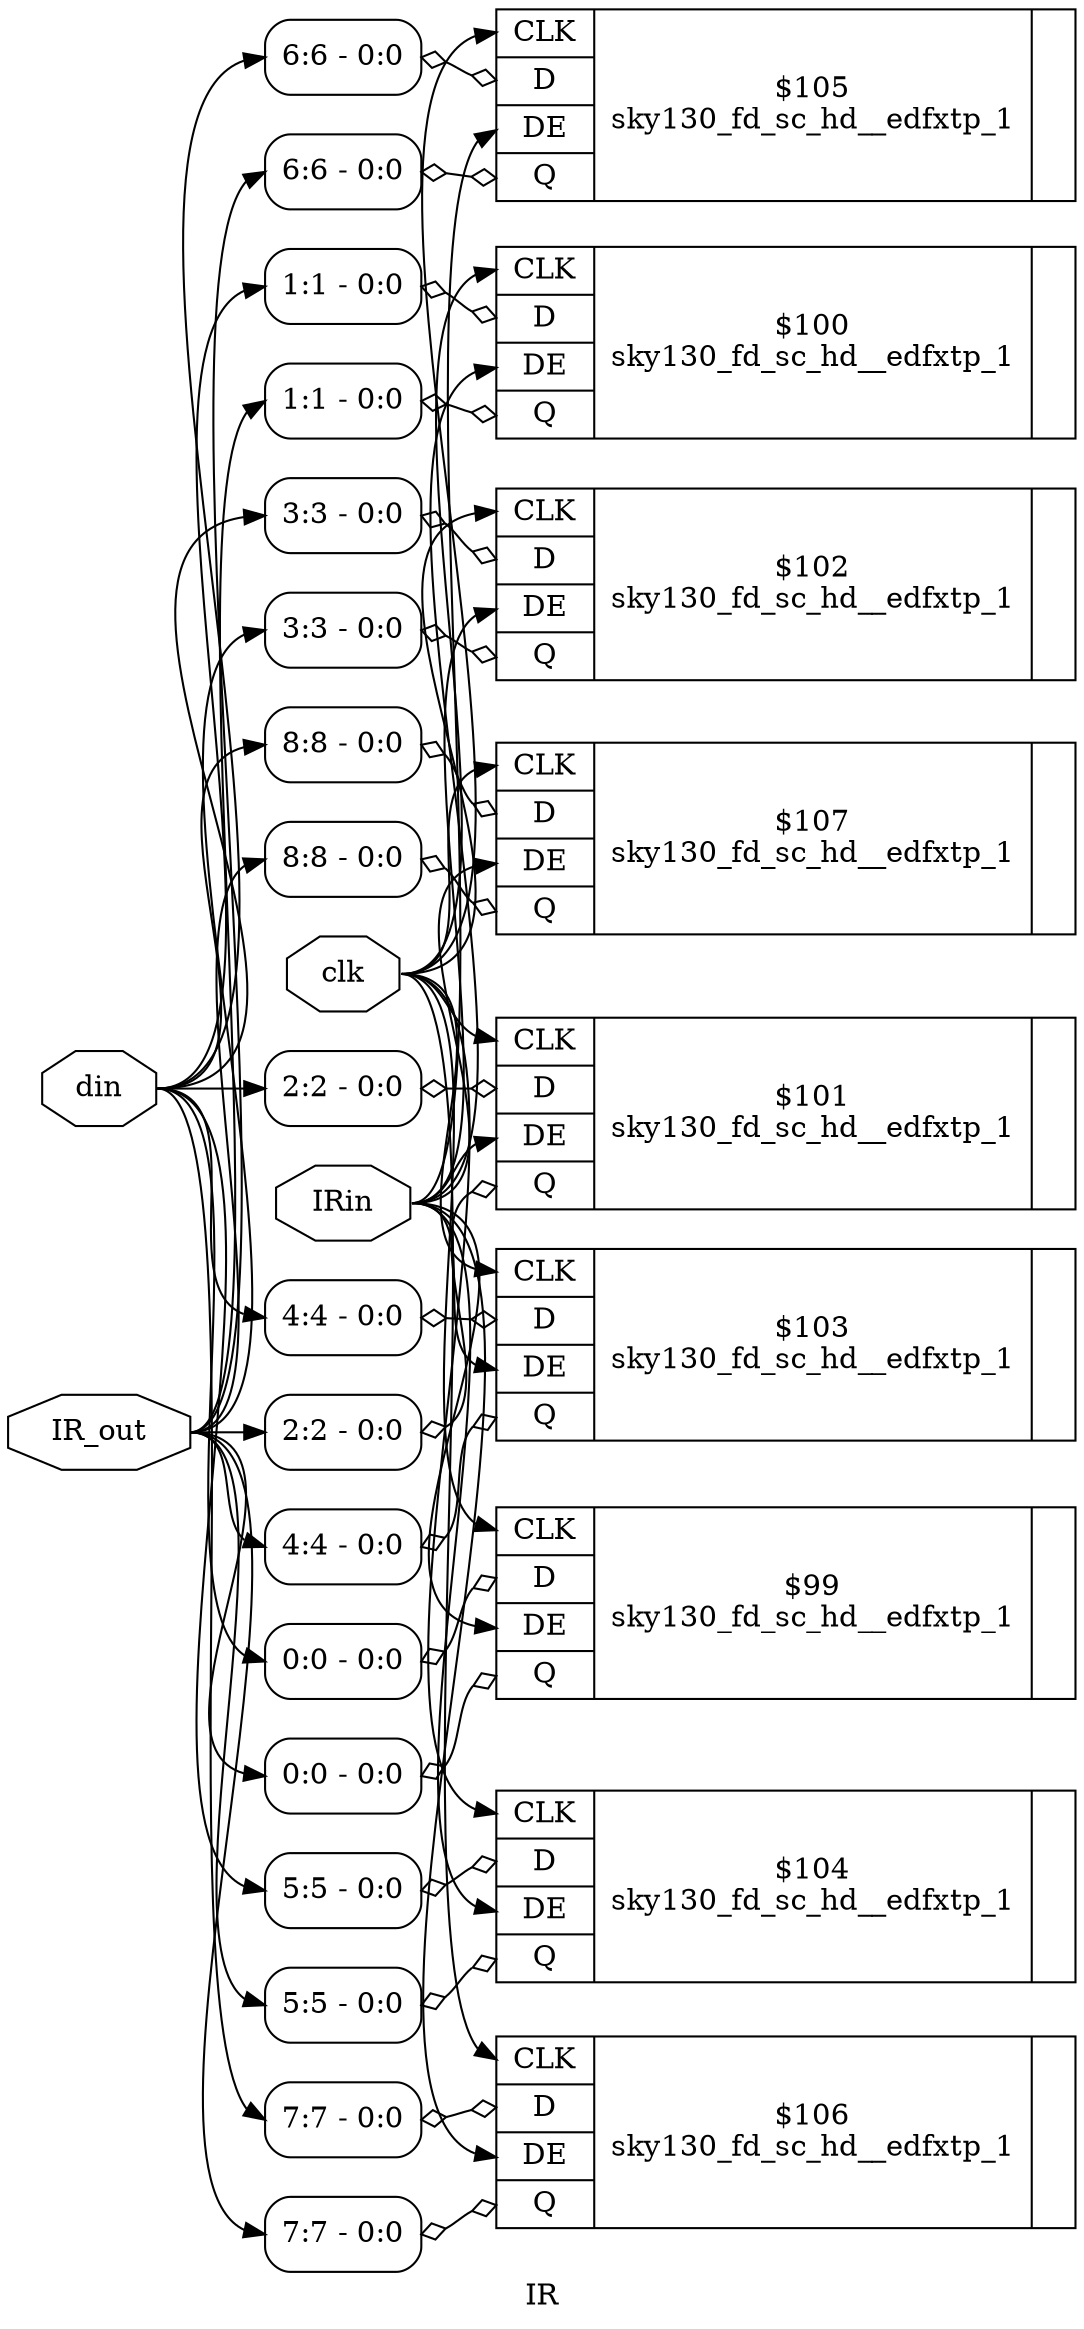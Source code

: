 digraph "IR" {
label="IR";
rankdir="LR";
remincross=true;
n1 [ shape=octagon, label="IR_out", color="black", fontcolor="black"];
n2 [ shape=octagon, label="IRin", color="black", fontcolor="black"];
n3 [ shape=octagon, label="clk", color="black", fontcolor="black"];
n4 [ shape=octagon, label="din", color="black", fontcolor="black"];
c9 [ shape=record, label="{{<p5> CLK|<p6> D|<p7> DE|<p8> Q}|$100\nsky130_fd_sc_hd__edfxtp_1|{}}",  ];
x0 [ shape=record, style=rounded, label="<s0> 1:1 - 0:0 ", color="black", fontcolor="black" ];
x0:e -> c9:p6:w [arrowhead=odiamond, arrowtail=odiamond, dir=both, color="black", fontcolor="black", label=""];
x1 [ shape=record, style=rounded, label="<s0> 1:1 - 0:0 ", color="black", fontcolor="black" ];
x1:e -> c9:p8:w [arrowhead=odiamond, arrowtail=odiamond, dir=both, color="black", fontcolor="black", label=""];
c10 [ shape=record, label="{{<p5> CLK|<p6> D|<p7> DE|<p8> Q}|$101\nsky130_fd_sc_hd__edfxtp_1|{}}",  ];
x2 [ shape=record, style=rounded, label="<s0> 2:2 - 0:0 ", color="black", fontcolor="black" ];
x2:e -> c10:p6:w [arrowhead=odiamond, arrowtail=odiamond, dir=both, color="black", fontcolor="black", label=""];
x3 [ shape=record, style=rounded, label="<s0> 2:2 - 0:0 ", color="black", fontcolor="black" ];
x3:e -> c10:p8:w [arrowhead=odiamond, arrowtail=odiamond, dir=both, color="black", fontcolor="black", label=""];
c11 [ shape=record, label="{{<p5> CLK|<p6> D|<p7> DE|<p8> Q}|$102\nsky130_fd_sc_hd__edfxtp_1|{}}",  ];
x4 [ shape=record, style=rounded, label="<s0> 3:3 - 0:0 ", color="black", fontcolor="black" ];
x4:e -> c11:p6:w [arrowhead=odiamond, arrowtail=odiamond, dir=both, color="black", fontcolor="black", label=""];
x5 [ shape=record, style=rounded, label="<s0> 3:3 - 0:0 ", color="black", fontcolor="black" ];
x5:e -> c11:p8:w [arrowhead=odiamond, arrowtail=odiamond, dir=both, color="black", fontcolor="black", label=""];
c12 [ shape=record, label="{{<p5> CLK|<p6> D|<p7> DE|<p8> Q}|$103\nsky130_fd_sc_hd__edfxtp_1|{}}",  ];
x6 [ shape=record, style=rounded, label="<s0> 4:4 - 0:0 ", color="black", fontcolor="black" ];
x6:e -> c12:p6:w [arrowhead=odiamond, arrowtail=odiamond, dir=both, color="black", fontcolor="black", label=""];
x7 [ shape=record, style=rounded, label="<s0> 4:4 - 0:0 ", color="black", fontcolor="black" ];
x7:e -> c12:p8:w [arrowhead=odiamond, arrowtail=odiamond, dir=both, color="black", fontcolor="black", label=""];
c13 [ shape=record, label="{{<p5> CLK|<p6> D|<p7> DE|<p8> Q}|$104\nsky130_fd_sc_hd__edfxtp_1|{}}",  ];
x8 [ shape=record, style=rounded, label="<s0> 5:5 - 0:0 ", color="black", fontcolor="black" ];
x8:e -> c13:p6:w [arrowhead=odiamond, arrowtail=odiamond, dir=both, color="black", fontcolor="black", label=""];
x9 [ shape=record, style=rounded, label="<s0> 5:5 - 0:0 ", color="black", fontcolor="black" ];
x9:e -> c13:p8:w [arrowhead=odiamond, arrowtail=odiamond, dir=both, color="black", fontcolor="black", label=""];
c14 [ shape=record, label="{{<p5> CLK|<p6> D|<p7> DE|<p8> Q}|$105\nsky130_fd_sc_hd__edfxtp_1|{}}",  ];
x10 [ shape=record, style=rounded, label="<s0> 6:6 - 0:0 ", color="black", fontcolor="black" ];
x10:e -> c14:p6:w [arrowhead=odiamond, arrowtail=odiamond, dir=both, color="black", fontcolor="black", label=""];
x11 [ shape=record, style=rounded, label="<s0> 6:6 - 0:0 ", color="black", fontcolor="black" ];
x11:e -> c14:p8:w [arrowhead=odiamond, arrowtail=odiamond, dir=both, color="black", fontcolor="black", label=""];
c15 [ shape=record, label="{{<p5> CLK|<p6> D|<p7> DE|<p8> Q}|$106\nsky130_fd_sc_hd__edfxtp_1|{}}",  ];
x12 [ shape=record, style=rounded, label="<s0> 7:7 - 0:0 ", color="black", fontcolor="black" ];
x12:e -> c15:p6:w [arrowhead=odiamond, arrowtail=odiamond, dir=both, color="black", fontcolor="black", label=""];
x13 [ shape=record, style=rounded, label="<s0> 7:7 - 0:0 ", color="black", fontcolor="black" ];
x13:e -> c15:p8:w [arrowhead=odiamond, arrowtail=odiamond, dir=both, color="black", fontcolor="black", label=""];
c16 [ shape=record, label="{{<p5> CLK|<p6> D|<p7> DE|<p8> Q}|$107\nsky130_fd_sc_hd__edfxtp_1|{}}",  ];
x14 [ shape=record, style=rounded, label="<s0> 8:8 - 0:0 ", color="black", fontcolor="black" ];
x14:e -> c16:p6:w [arrowhead=odiamond, arrowtail=odiamond, dir=both, color="black", fontcolor="black", label=""];
x15 [ shape=record, style=rounded, label="<s0> 8:8 - 0:0 ", color="black", fontcolor="black" ];
x15:e -> c16:p8:w [arrowhead=odiamond, arrowtail=odiamond, dir=both, color="black", fontcolor="black", label=""];
c17 [ shape=record, label="{{<p5> CLK|<p6> D|<p7> DE|<p8> Q}|$99\nsky130_fd_sc_hd__edfxtp_1|{}}",  ];
x16 [ shape=record, style=rounded, label="<s0> 0:0 - 0:0 ", color="black", fontcolor="black" ];
x16:e -> c17:p6:w [arrowhead=odiamond, arrowtail=odiamond, dir=both, color="black", fontcolor="black", label=""];
x17 [ shape=record, style=rounded, label="<s0> 0:0 - 0:0 ", color="black", fontcolor="black" ];
x17:e -> c17:p8:w [arrowhead=odiamond, arrowtail=odiamond, dir=both, color="black", fontcolor="black", label=""];
n1:e -> x11:s0:w [color="black", fontcolor="black", label=""];
n1:e -> x13:s0:w [color="black", fontcolor="black", label=""];
n1:e -> x15:s0:w [color="black", fontcolor="black", label=""];
n1:e -> x17:s0:w [color="black", fontcolor="black", label=""];
n1:e -> x1:s0:w [color="black", fontcolor="black", label=""];
n1:e -> x3:s0:w [color="black", fontcolor="black", label=""];
n1:e -> x5:s0:w [color="black", fontcolor="black", label=""];
n1:e -> x7:s0:w [color="black", fontcolor="black", label=""];
n1:e -> x9:s0:w [color="black", fontcolor="black", label=""];
n2:e -> c10:p7:w [color="black", fontcolor="black", label=""];
n2:e -> c11:p7:w [color="black", fontcolor="black", label=""];
n2:e -> c12:p7:w [color="black", fontcolor="black", label=""];
n2:e -> c13:p7:w [color="black", fontcolor="black", label=""];
n2:e -> c14:p7:w [color="black", fontcolor="black", label=""];
n2:e -> c15:p7:w [color="black", fontcolor="black", label=""];
n2:e -> c16:p7:w [color="black", fontcolor="black", label=""];
n2:e -> c17:p7:w [color="black", fontcolor="black", label=""];
n2:e -> c9:p7:w [color="black", fontcolor="black", label=""];
n3:e -> c10:p5:w [color="black", fontcolor="black", label=""];
n3:e -> c11:p5:w [color="black", fontcolor="black", label=""];
n3:e -> c12:p5:w [color="black", fontcolor="black", label=""];
n3:e -> c13:p5:w [color="black", fontcolor="black", label=""];
n3:e -> c14:p5:w [color="black", fontcolor="black", label=""];
n3:e -> c15:p5:w [color="black", fontcolor="black", label=""];
n3:e -> c16:p5:w [color="black", fontcolor="black", label=""];
n3:e -> c17:p5:w [color="black", fontcolor="black", label=""];
n3:e -> c9:p5:w [color="black", fontcolor="black", label=""];
n4:e -> x0:s0:w [color="black", fontcolor="black", label=""];
n4:e -> x10:s0:w [color="black", fontcolor="black", label=""];
n4:e -> x12:s0:w [color="black", fontcolor="black", label=""];
n4:e -> x14:s0:w [color="black", fontcolor="black", label=""];
n4:e -> x16:s0:w [color="black", fontcolor="black", label=""];
n4:e -> x2:s0:w [color="black", fontcolor="black", label=""];
n4:e -> x4:s0:w [color="black", fontcolor="black", label=""];
n4:e -> x6:s0:w [color="black", fontcolor="black", label=""];
n4:e -> x8:s0:w [color="black", fontcolor="black", label=""];
}
